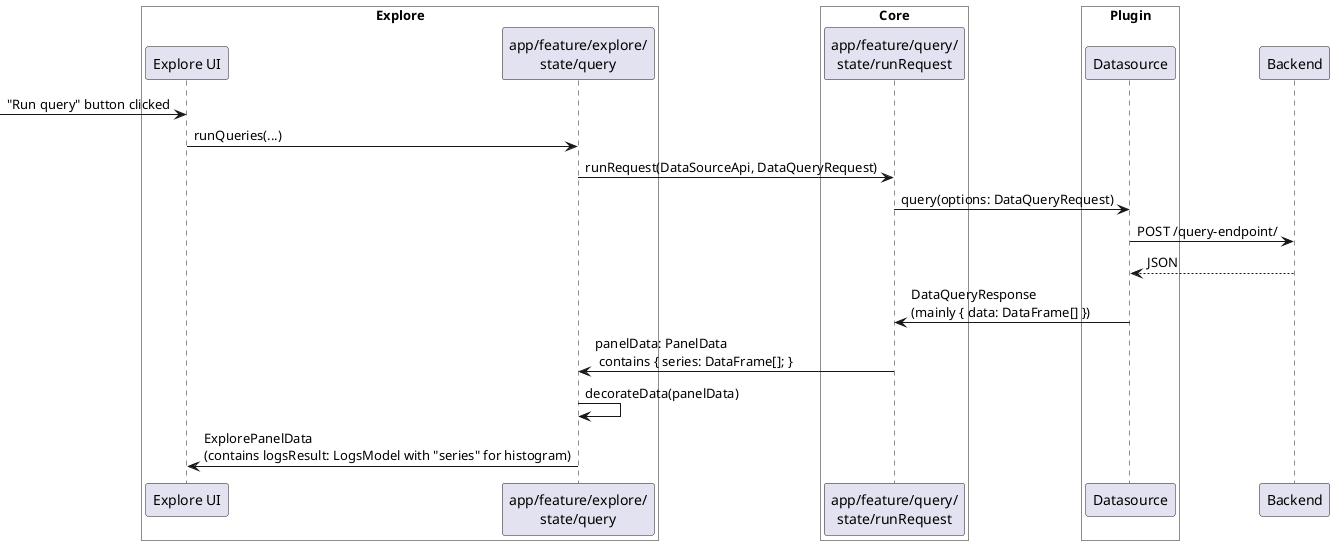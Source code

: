 @startuml

box "Explore" #white
participant "Explore UI" as UI
participant "app/feature/explore/\nstate/query" as S
endbox

box "Core" #white
participant "app/feature/query/\nstate/runRequest" as S2
endbox

box "Plugin" #white
participant Datasource as DS
endbox

participant Backend as B

-> UI : "Run query" button clicked
UI -> S : runQueries(...)
S -> S2 : runRequest(DataSourceApi, DataQueryRequest)
S2 -> DS : query(options: DataQueryRequest)
DS -> B : POST /query-endpoint/
DS <-- B : JSON
S2 <- DS : DataQueryResponse\n(mainly { data: DataFrame[] })
S <- S2 : panelData: PanelData\n contains { series: DataFrame[]; }
S -> S : decorateData(panelData)
UI <- S : ExplorePanelData\n(contains logsResult: LogsModel with "series" for histogram)

@enduml
